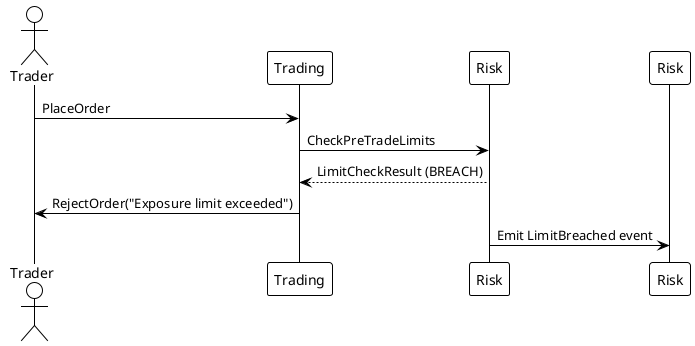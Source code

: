 @startuml LimitBreachFlow
!theme plain
actor Trader
participant Trading as TR
participant Risk as RK

Trader -> TR : PlaceOrder
TR -> RK : CheckPreTradeLimits
RK --> TR : LimitCheckResult (BREACH)
TR -> Trader : RejectOrder("Exposure limit exceeded")
RK -> Risk : Emit LimitBreached event
@enduml